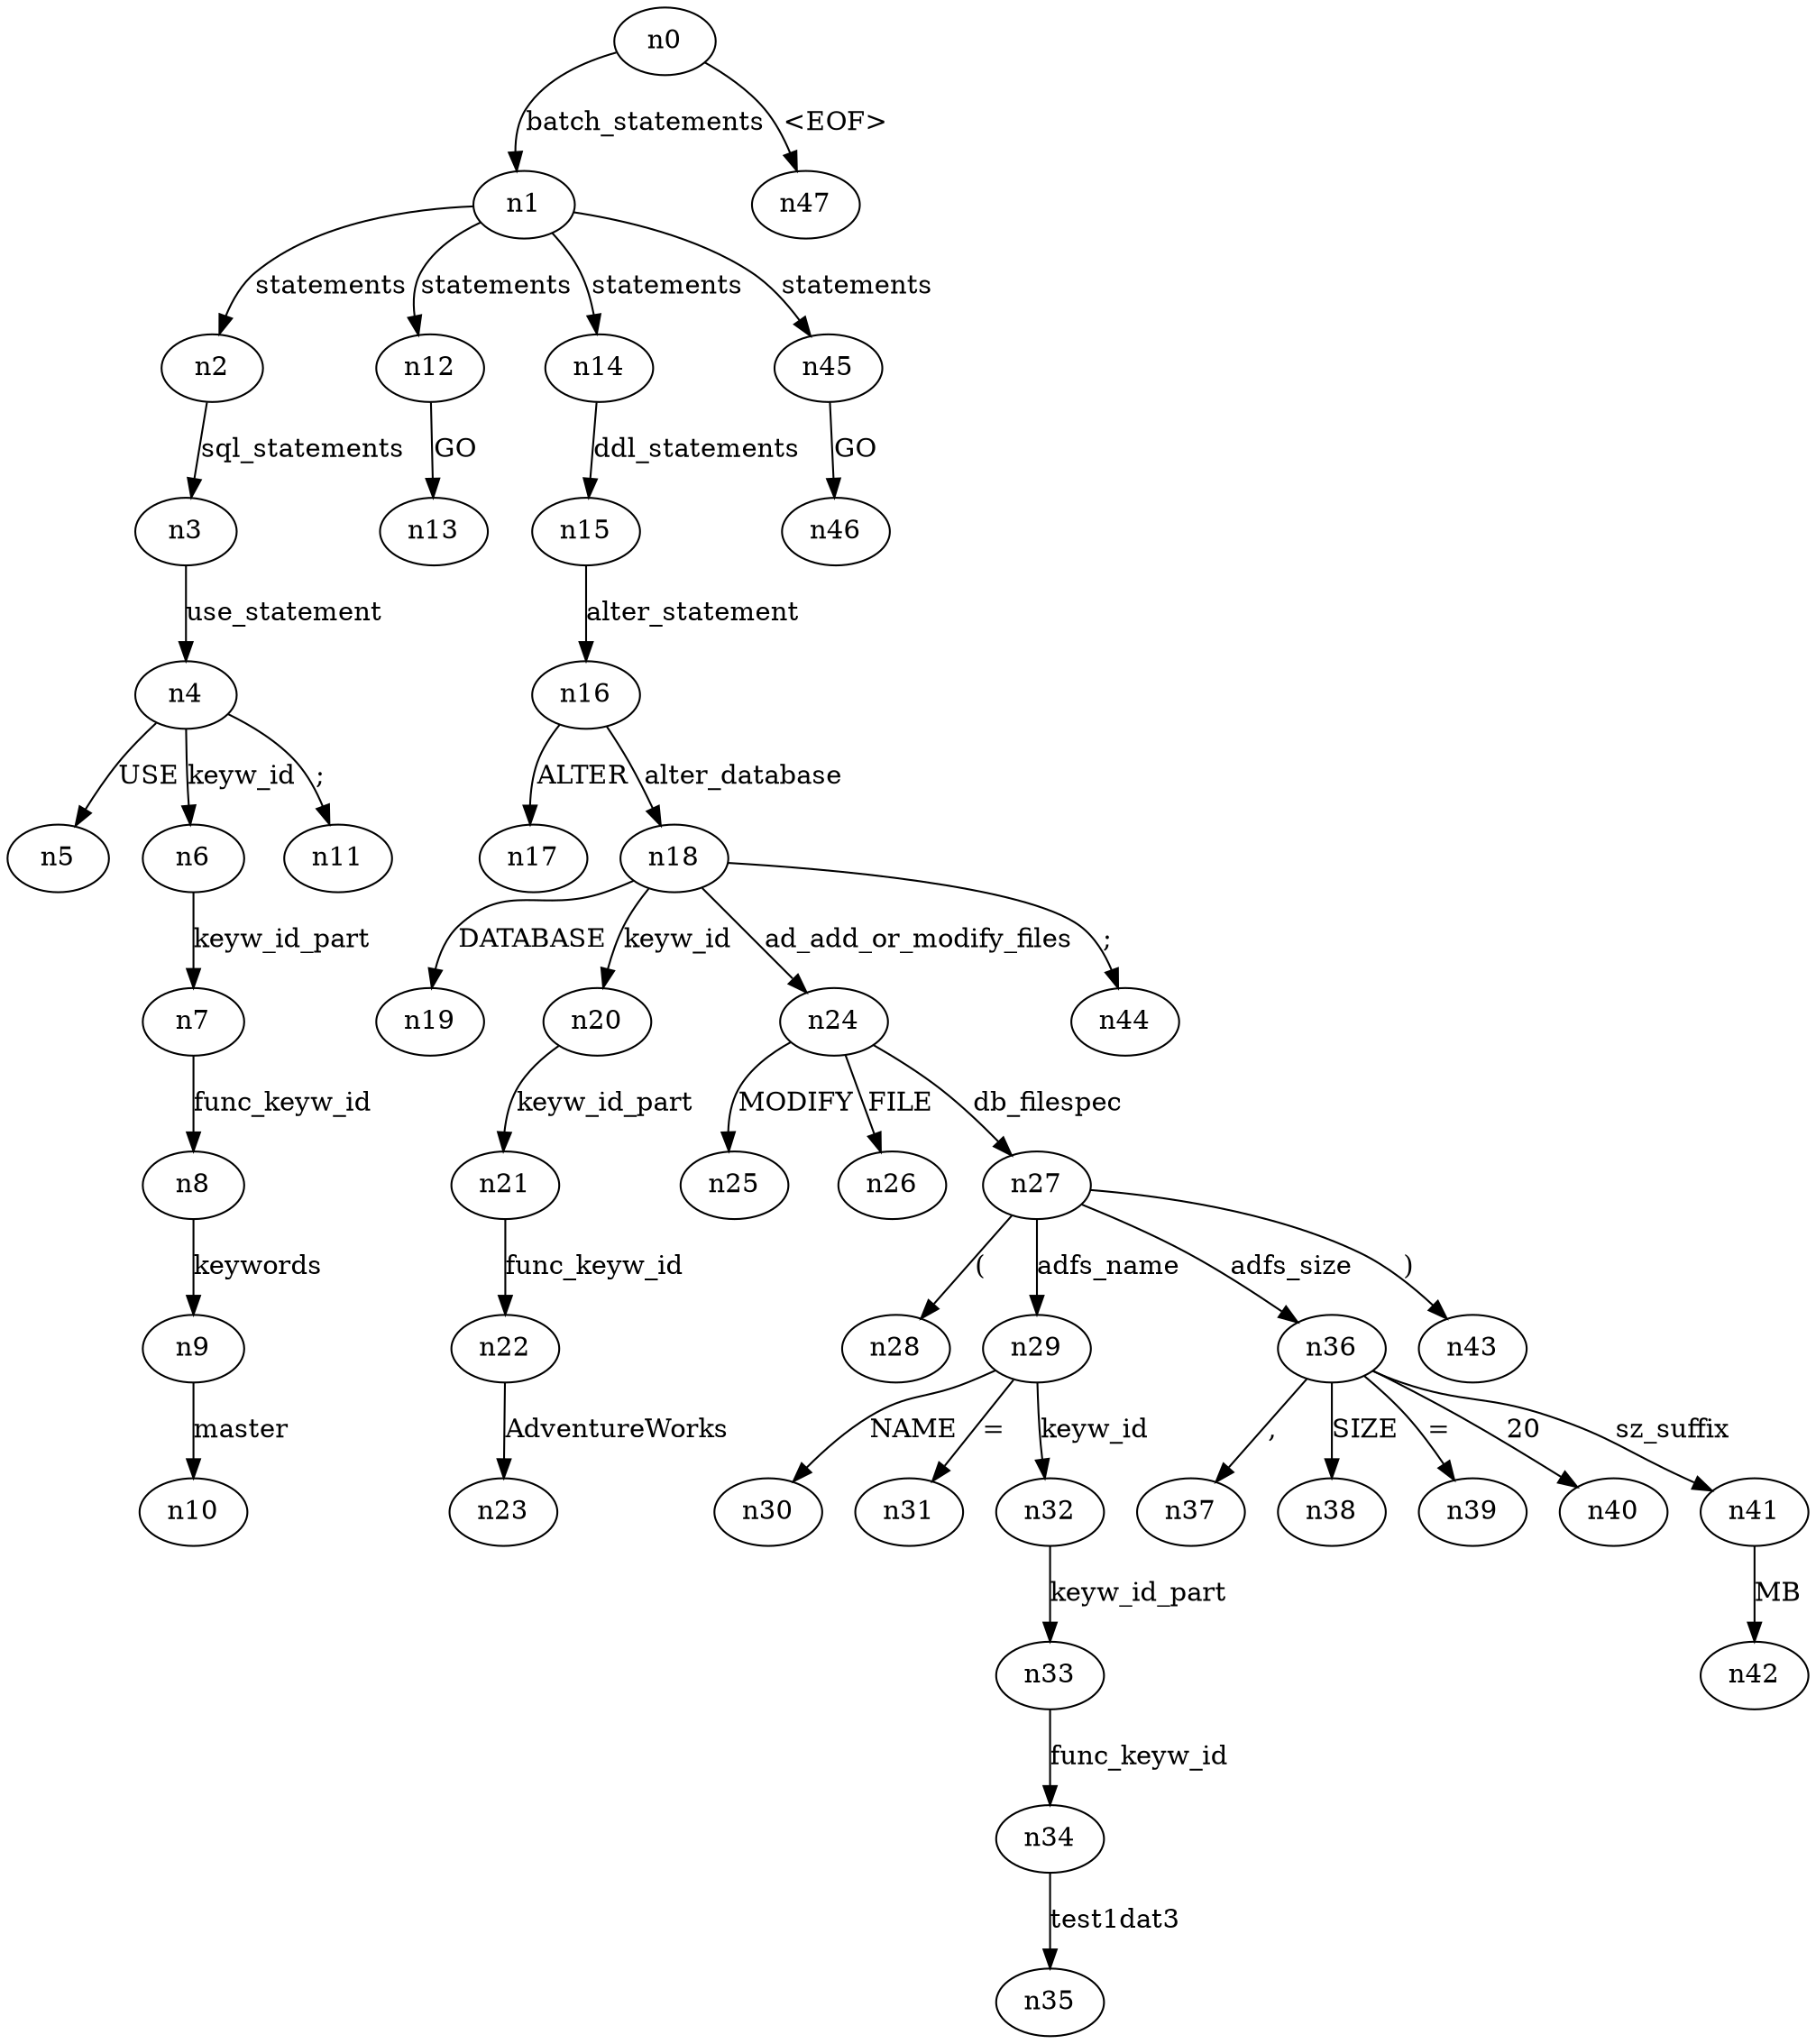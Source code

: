 digraph ParseTree {
  n0 -> n1 [label="batch_statements"];
  n1 -> n2 [label="statements"];
  n2 -> n3 [label="sql_statements"];
  n3 -> n4 [label="use_statement"];
  n4 -> n5 [label="USE"];
  n4 -> n6 [label="keyw_id"];
  n6 -> n7 [label="keyw_id_part"];
  n7 -> n8 [label="func_keyw_id"];
  n8 -> n9 [label="keywords"];
  n9 -> n10 [label="master"];
  n4 -> n11 [label=";"];
  n1 -> n12 [label="statements"];
  n12 -> n13 [label="GO"];
  n1 -> n14 [label="statements"];
  n14 -> n15 [label="ddl_statements"];
  n15 -> n16 [label="alter_statement"];
  n16 -> n17 [label="ALTER"];
  n16 -> n18 [label="alter_database"];
  n18 -> n19 [label="DATABASE"];
  n18 -> n20 [label="keyw_id"];
  n20 -> n21 [label="keyw_id_part"];
  n21 -> n22 [label="func_keyw_id"];
  n22 -> n23 [label="AdventureWorks"];
  n18 -> n24 [label="ad_add_or_modify_files"];
  n24 -> n25 [label="MODIFY"];
  n24 -> n26 [label="FILE"];
  n24 -> n27 [label="db_filespec"];
  n27 -> n28 [label="("];
  n27 -> n29 [label="adfs_name"];
  n29 -> n30 [label="NAME"];
  n29 -> n31 [label="="];
  n29 -> n32 [label="keyw_id"];
  n32 -> n33 [label="keyw_id_part"];
  n33 -> n34 [label="func_keyw_id"];
  n34 -> n35 [label="test1dat3"];
  n27 -> n36 [label="adfs_size"];
  n36 -> n37 [label=","];
  n36 -> n38 [label="SIZE"];
  n36 -> n39 [label="="];
  n36 -> n40 [label="20"];
  n36 -> n41 [label="sz_suffix"];
  n41 -> n42 [label="MB"];
  n27 -> n43 [label=")"];
  n18 -> n44 [label=";"];
  n1 -> n45 [label="statements"];
  n45 -> n46 [label="GO"];
  n0 -> n47 [label="<EOF>"];
}